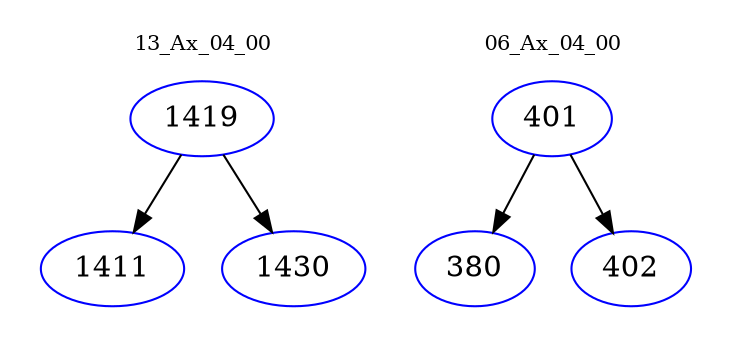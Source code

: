 digraph{
subgraph cluster_0 {
color = white
label = "13_Ax_04_00";
fontsize=10;
T0_1419 [label="1419", color="blue"]
T0_1419 -> T0_1411 [color="black"]
T0_1411 [label="1411", color="blue"]
T0_1419 -> T0_1430 [color="black"]
T0_1430 [label="1430", color="blue"]
}
subgraph cluster_1 {
color = white
label = "06_Ax_04_00";
fontsize=10;
T1_401 [label="401", color="blue"]
T1_401 -> T1_380 [color="black"]
T1_380 [label="380", color="blue"]
T1_401 -> T1_402 [color="black"]
T1_402 [label="402", color="blue"]
}
}
